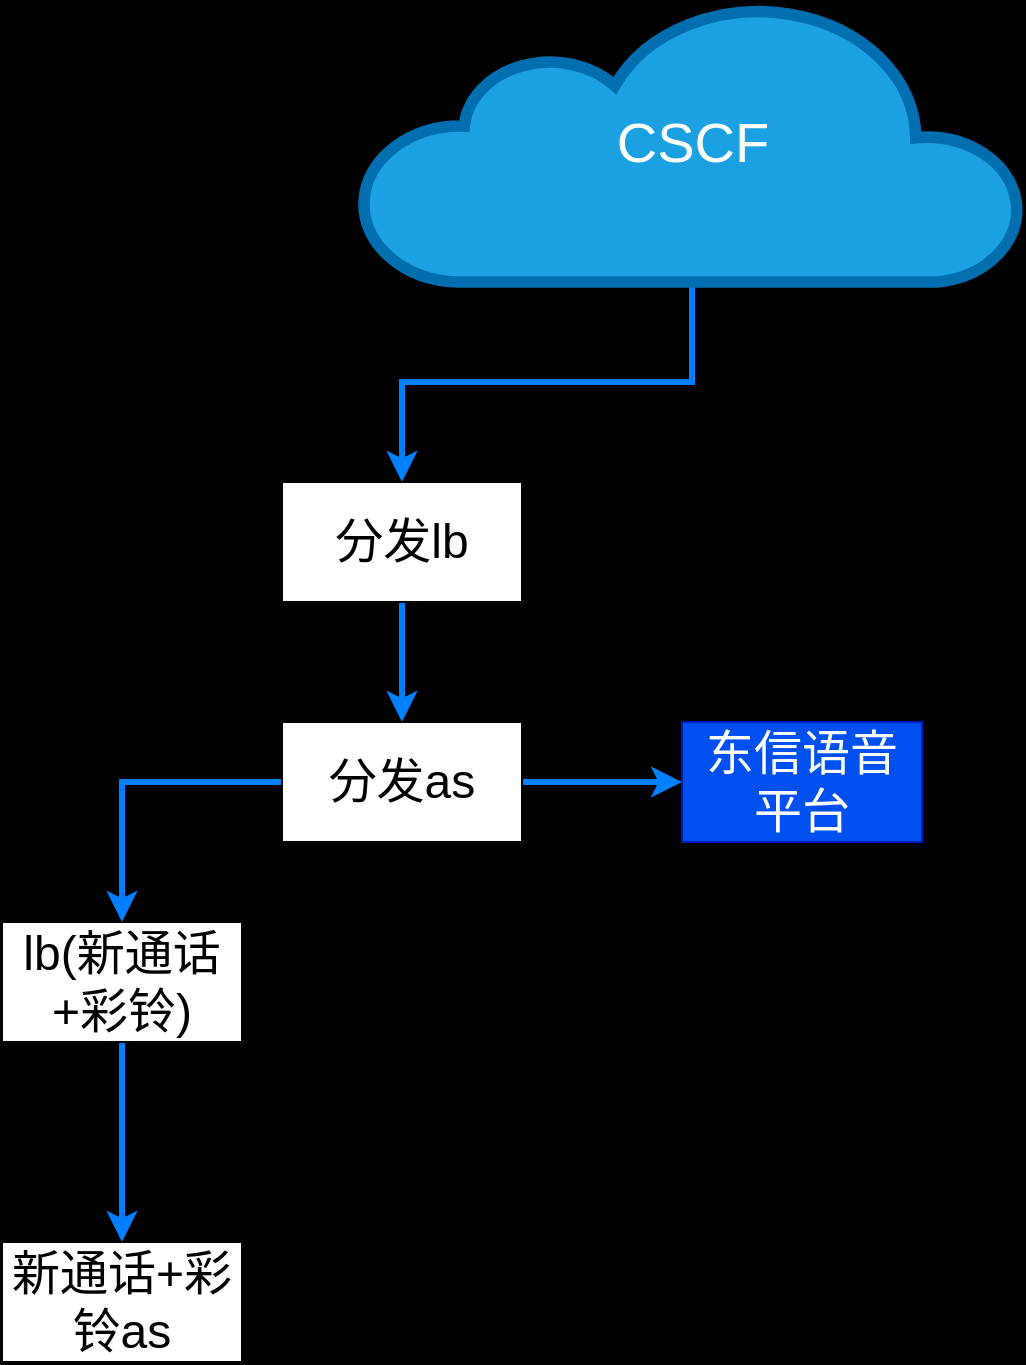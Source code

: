 <mxfile version="24.7.7">
  <diagram name="Page-1" id="bfe91b75-5d2c-26a0-9c1d-138518896778">
    <mxGraphModel dx="1000" dy="1044" grid="1" gridSize="10" guides="1" tooltips="1" connect="1" arrows="1" fold="1" page="1" pageScale="1" pageWidth="1100" pageHeight="850" background="#000000" math="0" shadow="0">
      <root>
        <mxCell id="0" />
        <mxCell id="1" parent="0" />
        <mxCell id="A8OUuL54NIGdeR7F4NT8-13" style="edgeStyle=orthogonalEdgeStyle;rounded=0;orthogonalLoop=1;jettySize=auto;html=1;entryX=0.5;entryY=0;entryDx=0;entryDy=0;" edge="1" parent="1" source="7c3789c024ecab99-53" target="A8OUuL54NIGdeR7F4NT8-1">
          <mxGeometry relative="1" as="geometry" />
        </mxCell>
        <mxCell id="A8OUuL54NIGdeR7F4NT8-14" style="edgeStyle=orthogonalEdgeStyle;rounded=0;orthogonalLoop=1;jettySize=auto;html=1;entryX=0.5;entryY=0;entryDx=0;entryDy=0;strokeColor=#007FFF;strokeWidth=3;" edge="1" parent="1" source="7c3789c024ecab99-53" target="A8OUuL54NIGdeR7F4NT8-1">
          <mxGeometry relative="1" as="geometry" />
        </mxCell>
        <mxCell id="7c3789c024ecab99-53" value="CSCF" style="html=1;fillColor=#1ba1e2;strokeColor=#006EAF;gradientDirection=north;strokeWidth=2;shape=mxgraph.networks.cloud;rounded=0;shadow=0;comic=0;align=center;fontSize=28;fontColor=#ffffff;" parent="1" vertex="1">
          <mxGeometry x="1560" y="90" width="330" height="140" as="geometry" />
        </mxCell>
        <mxCell id="A8OUuL54NIGdeR7F4NT8-9" value="" style="edgeStyle=orthogonalEdgeStyle;rounded=0;orthogonalLoop=1;jettySize=auto;html=1;strokeColor=#007FFF;strokeWidth=3;" edge="1" parent="1" source="A8OUuL54NIGdeR7F4NT8-1" target="A8OUuL54NIGdeR7F4NT8-8">
          <mxGeometry relative="1" as="geometry" />
        </mxCell>
        <mxCell id="A8OUuL54NIGdeR7F4NT8-1" value="&lt;font style=&quot;font-size: 24px;&quot;&gt;分发lb&lt;/font&gt;" style="rounded=0;whiteSpace=wrap;html=1;" vertex="1" parent="1">
          <mxGeometry x="1520" y="330" width="120" height="60" as="geometry" />
        </mxCell>
        <mxCell id="A8OUuL54NIGdeR7F4NT8-6" value="" style="edgeStyle=orthogonalEdgeStyle;rounded=0;orthogonalLoop=1;jettySize=auto;html=1;strokeColor=#007FFF;strokeWidth=3;" edge="1" parent="1" source="A8OUuL54NIGdeR7F4NT8-2" target="A8OUuL54NIGdeR7F4NT8-5">
          <mxGeometry relative="1" as="geometry" />
        </mxCell>
        <mxCell id="A8OUuL54NIGdeR7F4NT8-2" value="&lt;font style=&quot;font-size: 24px;&quot;&gt;lb(新通话+彩铃)&lt;/font&gt;" style="rounded=0;whiteSpace=wrap;html=1;" vertex="1" parent="1">
          <mxGeometry x="1380" y="550" width="120" height="60" as="geometry" />
        </mxCell>
        <mxCell id="A8OUuL54NIGdeR7F4NT8-5" value="&lt;span style=&quot;font-size: 24px;&quot;&gt;新通话+彩铃as&lt;/span&gt;" style="whiteSpace=wrap;html=1;rounded=0;" vertex="1" parent="1">
          <mxGeometry x="1380" y="710" width="120" height="60" as="geometry" />
        </mxCell>
        <mxCell id="A8OUuL54NIGdeR7F4NT8-10" style="edgeStyle=orthogonalEdgeStyle;rounded=0;orthogonalLoop=1;jettySize=auto;html=1;entryX=0.5;entryY=0;entryDx=0;entryDy=0;strokeColor=#007FFF;strokeWidth=3;" edge="1" parent="1" source="A8OUuL54NIGdeR7F4NT8-8" target="A8OUuL54NIGdeR7F4NT8-2">
          <mxGeometry relative="1" as="geometry" />
        </mxCell>
        <mxCell id="A8OUuL54NIGdeR7F4NT8-12" value="" style="edgeStyle=orthogonalEdgeStyle;rounded=0;orthogonalLoop=1;jettySize=auto;html=1;strokeColor=#007FFF;strokeWidth=3;" edge="1" parent="1" source="A8OUuL54NIGdeR7F4NT8-8" target="A8OUuL54NIGdeR7F4NT8-11">
          <mxGeometry relative="1" as="geometry" />
        </mxCell>
        <mxCell id="A8OUuL54NIGdeR7F4NT8-8" value="&lt;font style=&quot;font-size: 24px;&quot;&gt;分发as&lt;/font&gt;" style="whiteSpace=wrap;html=1;rounded=0;" vertex="1" parent="1">
          <mxGeometry x="1520" y="450" width="120" height="60" as="geometry" />
        </mxCell>
        <mxCell id="A8OUuL54NIGdeR7F4NT8-11" value="&lt;font style=&quot;font-size: 24px;&quot;&gt;东信语音平台&lt;/font&gt;" style="whiteSpace=wrap;html=1;rounded=0;fillColor=#0050ef;fontColor=#ffffff;strokeColor=#001DBC;" vertex="1" parent="1">
          <mxGeometry x="1720" y="450" width="120" height="60" as="geometry" />
        </mxCell>
      </root>
    </mxGraphModel>
  </diagram>
</mxfile>
